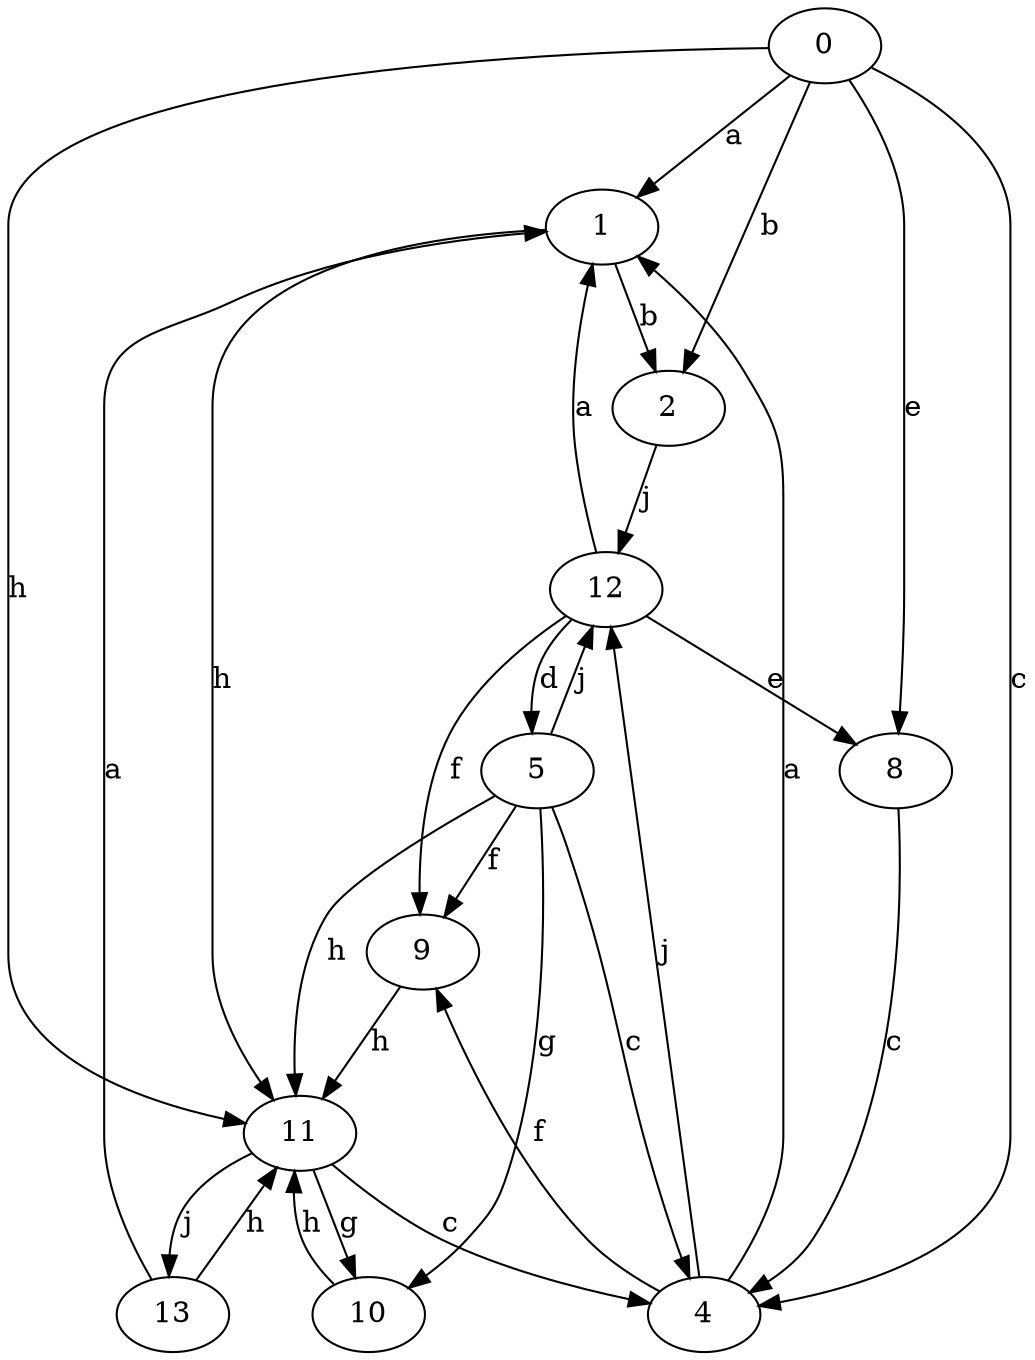 strict digraph  {
0;
1;
2;
4;
5;
8;
9;
10;
11;
12;
13;
0 -> 1  [label=a];
0 -> 2  [label=b];
0 -> 4  [label=c];
0 -> 8  [label=e];
0 -> 11  [label=h];
1 -> 2  [label=b];
1 -> 11  [label=h];
2 -> 12  [label=j];
4 -> 1  [label=a];
4 -> 9  [label=f];
4 -> 12  [label=j];
5 -> 4  [label=c];
5 -> 9  [label=f];
5 -> 10  [label=g];
5 -> 11  [label=h];
5 -> 12  [label=j];
8 -> 4  [label=c];
9 -> 11  [label=h];
10 -> 11  [label=h];
11 -> 4  [label=c];
11 -> 10  [label=g];
11 -> 13  [label=j];
12 -> 1  [label=a];
12 -> 5  [label=d];
12 -> 8  [label=e];
12 -> 9  [label=f];
13 -> 1  [label=a];
13 -> 11  [label=h];
}
